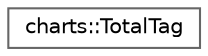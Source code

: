 digraph "Graphical Class Hierarchy"
{
 // LATEX_PDF_SIZE
  bgcolor="transparent";
  edge [fontname=Helvetica,fontsize=10,labelfontname=Helvetica,labelfontsize=10];
  node [fontname=Helvetica,fontsize=10,shape=box,height=0.2,width=0.4];
  rankdir="LR";
  Node0 [id="Node000000",label="charts::TotalTag",height=0.2,width=0.4,color="grey40", fillcolor="white", style="filled",URL="$structcharts_1_1TotalTag.html",tooltip=" "];
}
